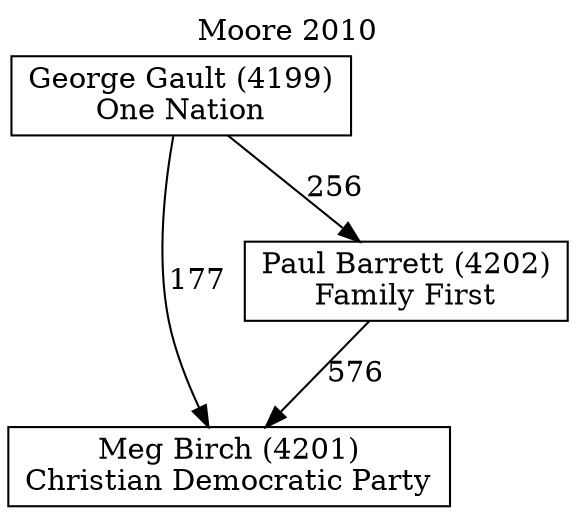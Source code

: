 // House preference flow
digraph "Meg Birch (4201)_Moore_2010" {
	graph [label="Moore 2010" labelloc=t mclimit=10]
	node [shape=box]
	"Meg Birch (4201)" [label="Meg Birch (4201)
Christian Democratic Party"]
	"Paul Barrett (4202)" [label="Paul Barrett (4202)
Family First"]
	"George Gault (4199)" [label="George Gault (4199)
One Nation"]
	"Paul Barrett (4202)" -> "Meg Birch (4201)" [label=576]
	"George Gault (4199)" -> "Paul Barrett (4202)" [label=256]
	"George Gault (4199)" -> "Meg Birch (4201)" [label=177]
}
